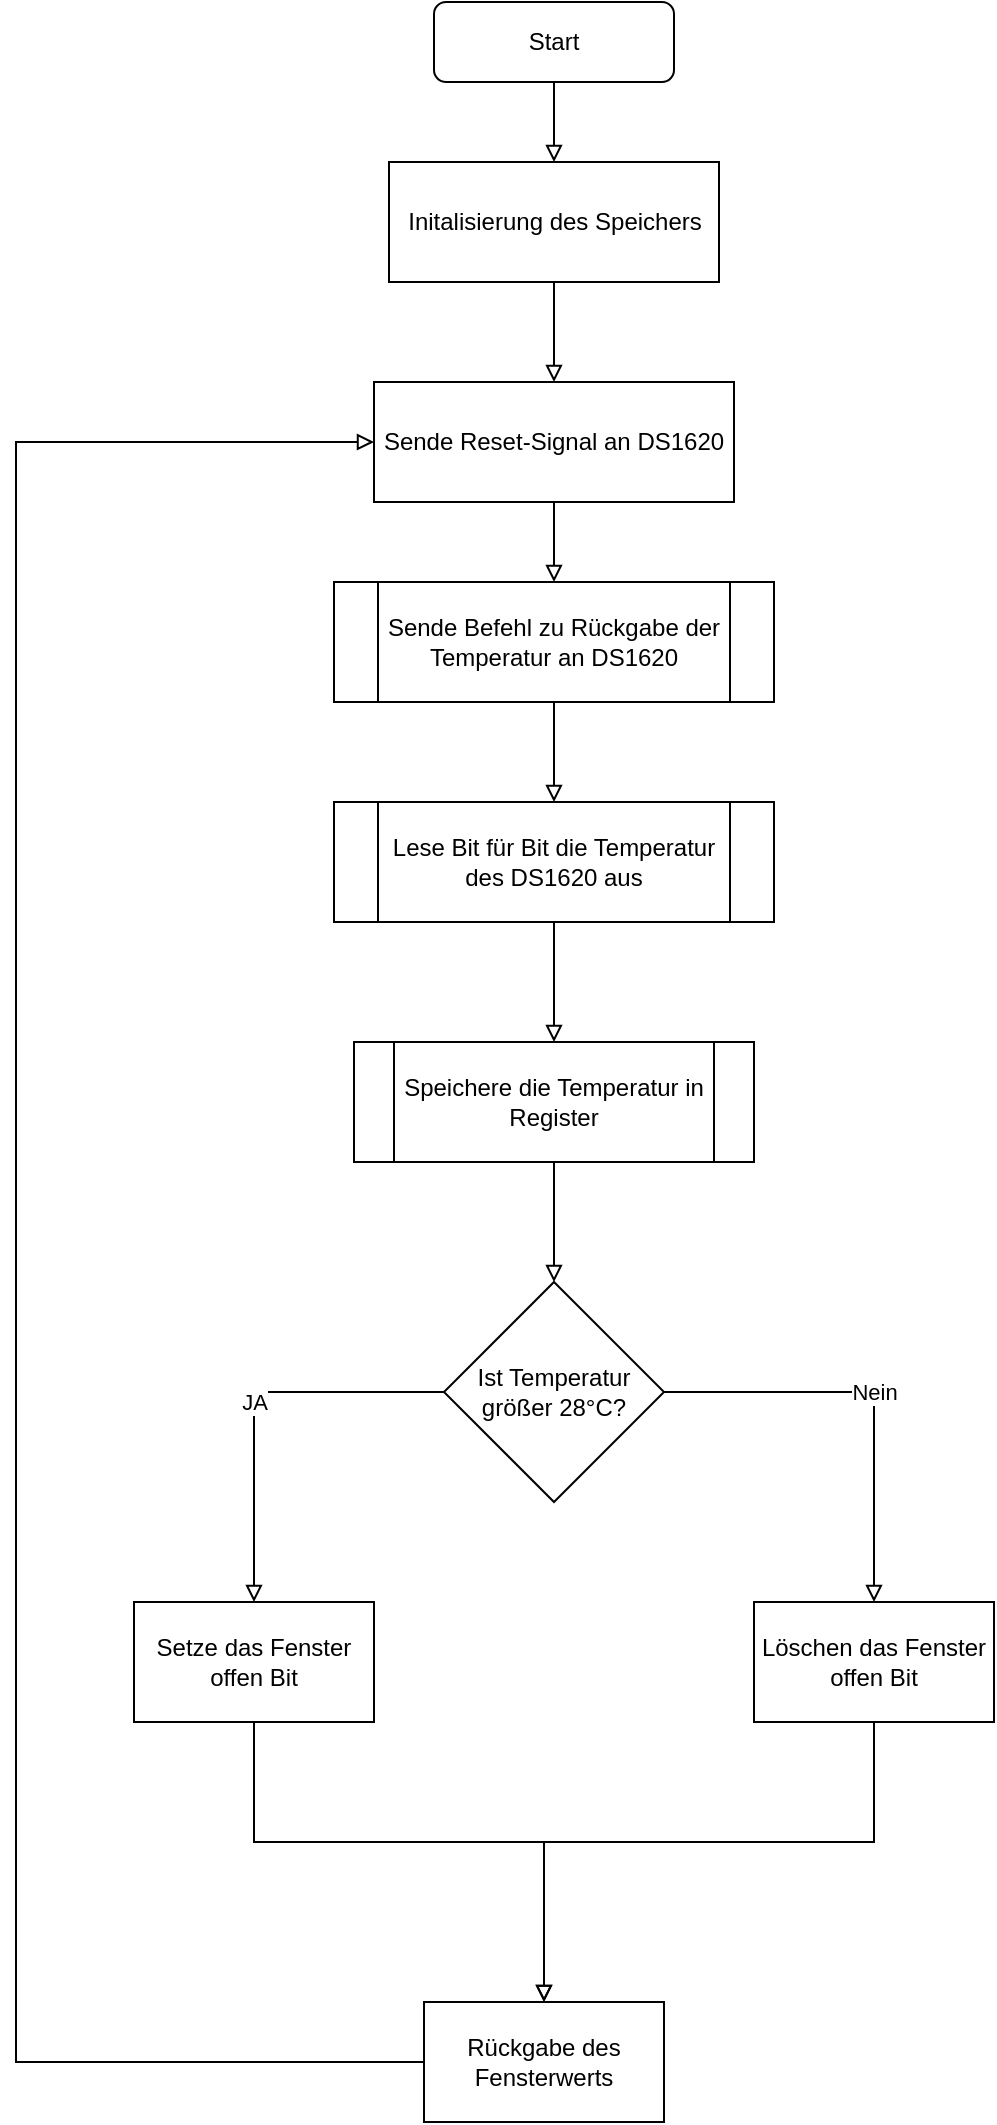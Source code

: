 <mxfile version="20.3.0" type="device"><diagram id="C5RBs43oDa-KdzZeNtuy" name="Page-1"><mxGraphModel dx="2062" dy="1225" grid="1" gridSize="10" guides="1" tooltips="1" connect="1" arrows="1" fold="1" page="1" pageScale="1" pageWidth="827" pageHeight="1169" math="0" shadow="0"><root><mxCell id="WIyWlLk6GJQsqaUBKTNV-0"/><mxCell id="WIyWlLk6GJQsqaUBKTNV-1" parent="WIyWlLk6GJQsqaUBKTNV-0"/><mxCell id="-1Q42DFUnhwFBxoUELYi-1" style="edgeStyle=orthogonalEdgeStyle;rounded=0;orthogonalLoop=1;jettySize=auto;html=1;exitX=0.5;exitY=1;exitDx=0;exitDy=0;entryX=0.5;entryY=0;entryDx=0;entryDy=0;endArrow=block;endFill=0;" parent="WIyWlLk6GJQsqaUBKTNV-1" source="WIyWlLk6GJQsqaUBKTNV-3" target="-1Q42DFUnhwFBxoUELYi-0" edge="1"><mxGeometry relative="1" as="geometry"/></mxCell><mxCell id="WIyWlLk6GJQsqaUBKTNV-3" value="Start" style="rounded=1;whiteSpace=wrap;html=1;fontSize=12;glass=0;strokeWidth=1;shadow=0;" parent="WIyWlLk6GJQsqaUBKTNV-1" vertex="1"><mxGeometry x="349" y="40" width="120" height="40" as="geometry"/></mxCell><mxCell id="-1Q42DFUnhwFBxoUELYi-4" style="edgeStyle=orthogonalEdgeStyle;rounded=0;orthogonalLoop=1;jettySize=auto;html=1;exitX=0.5;exitY=1;exitDx=0;exitDy=0;entryX=0.5;entryY=0;entryDx=0;entryDy=0;endArrow=block;endFill=0;" parent="WIyWlLk6GJQsqaUBKTNV-1" source="-1Q42DFUnhwFBxoUELYi-0" target="-1Q42DFUnhwFBxoUELYi-2" edge="1"><mxGeometry relative="1" as="geometry"/></mxCell><mxCell id="-1Q42DFUnhwFBxoUELYi-0" value="Initalisierung des Speichers" style="rounded=0;whiteSpace=wrap;html=1;" parent="WIyWlLk6GJQsqaUBKTNV-1" vertex="1"><mxGeometry x="326.5" y="120" width="165" height="60" as="geometry"/></mxCell><mxCell id="-1Q42DFUnhwFBxoUELYi-6" value="" style="edgeStyle=orthogonalEdgeStyle;rounded=0;orthogonalLoop=1;jettySize=auto;html=1;endArrow=block;endFill=0;" parent="WIyWlLk6GJQsqaUBKTNV-1" source="-1Q42DFUnhwFBxoUELYi-2" target="-1Q42DFUnhwFBxoUELYi-5" edge="1"><mxGeometry relative="1" as="geometry"/></mxCell><mxCell id="-1Q42DFUnhwFBxoUELYi-2" value="Sende Reset-Signal an DS1620" style="whiteSpace=wrap;html=1;rounded=0;" parent="WIyWlLk6GJQsqaUBKTNV-1" vertex="1"><mxGeometry x="319" y="230" width="180" height="60" as="geometry"/></mxCell><mxCell id="-1Q42DFUnhwFBxoUELYi-8" value="" style="edgeStyle=orthogonalEdgeStyle;rounded=0;orthogonalLoop=1;jettySize=auto;html=1;endArrow=block;endFill=0;" parent="WIyWlLk6GJQsqaUBKTNV-1" source="-1Q42DFUnhwFBxoUELYi-5" target="-1Q42DFUnhwFBxoUELYi-7" edge="1"><mxGeometry relative="1" as="geometry"/></mxCell><mxCell id="-1Q42DFUnhwFBxoUELYi-5" value="Sende Befehl zu Rückgabe der Temperatur an DS1620" style="shape=process;whiteSpace=wrap;html=1;backgroundOutline=1;rounded=0;" parent="WIyWlLk6GJQsqaUBKTNV-1" vertex="1"><mxGeometry x="299" y="330" width="220" height="60" as="geometry"/></mxCell><mxCell id="-1Q42DFUnhwFBxoUELYi-10" value="" style="edgeStyle=orthogonalEdgeStyle;rounded=0;orthogonalLoop=1;jettySize=auto;html=1;endArrow=block;endFill=0;" parent="WIyWlLk6GJQsqaUBKTNV-1" source="-1Q42DFUnhwFBxoUELYi-7" target="-1Q42DFUnhwFBxoUELYi-9" edge="1"><mxGeometry relative="1" as="geometry"/></mxCell><mxCell id="-1Q42DFUnhwFBxoUELYi-7" value="Lese Bit für Bit die Temperatur des DS1620 aus" style="shape=process;whiteSpace=wrap;html=1;backgroundOutline=1;rounded=0;" parent="WIyWlLk6GJQsqaUBKTNV-1" vertex="1"><mxGeometry x="299" y="440" width="220" height="60" as="geometry"/></mxCell><mxCell id="-1Q42DFUnhwFBxoUELYi-13" value="" style="edgeStyle=orthogonalEdgeStyle;rounded=0;orthogonalLoop=1;jettySize=auto;html=1;endArrow=block;endFill=0;" parent="WIyWlLk6GJQsqaUBKTNV-1" source="-1Q42DFUnhwFBxoUELYi-9" target="-1Q42DFUnhwFBxoUELYi-12" edge="1"><mxGeometry relative="1" as="geometry"/></mxCell><mxCell id="-1Q42DFUnhwFBxoUELYi-9" value="Speichere die Temperatur in Register" style="shape=process;whiteSpace=wrap;html=1;backgroundOutline=1;rounded=0;" parent="WIyWlLk6GJQsqaUBKTNV-1" vertex="1"><mxGeometry x="309" y="560" width="200" height="60" as="geometry"/></mxCell><mxCell id="-1Q42DFUnhwFBxoUELYi-15" value="JA" style="edgeStyle=orthogonalEdgeStyle;rounded=0;orthogonalLoop=1;jettySize=auto;html=1;endArrow=block;endFill=0;" parent="WIyWlLk6GJQsqaUBKTNV-1" source="-1Q42DFUnhwFBxoUELYi-12" target="-1Q42DFUnhwFBxoUELYi-14" edge="1"><mxGeometry relative="1" as="geometry"/></mxCell><mxCell id="-1Q42DFUnhwFBxoUELYi-18" value="Nein" style="edgeStyle=orthogonalEdgeStyle;rounded=0;orthogonalLoop=1;jettySize=auto;html=1;endArrow=block;endFill=0;" parent="WIyWlLk6GJQsqaUBKTNV-1" source="-1Q42DFUnhwFBxoUELYi-12" target="-1Q42DFUnhwFBxoUELYi-17" edge="1"><mxGeometry relative="1" as="geometry"/></mxCell><mxCell id="-1Q42DFUnhwFBxoUELYi-12" value="Ist Temperatur größer 28°C?" style="rhombus;whiteSpace=wrap;html=1;rounded=0;" parent="WIyWlLk6GJQsqaUBKTNV-1" vertex="1"><mxGeometry x="354" y="680" width="110" height="110" as="geometry"/></mxCell><mxCell id="-1Q42DFUnhwFBxoUELYi-21" style="edgeStyle=orthogonalEdgeStyle;rounded=0;orthogonalLoop=1;jettySize=auto;html=1;exitX=0.5;exitY=1;exitDx=0;exitDy=0;entryX=0.5;entryY=0;entryDx=0;entryDy=0;endArrow=block;endFill=0;" parent="WIyWlLk6GJQsqaUBKTNV-1" source="-1Q42DFUnhwFBxoUELYi-14" target="-1Q42DFUnhwFBxoUELYi-19" edge="1"><mxGeometry relative="1" as="geometry"><Array as="points"><mxPoint x="259" y="960"/><mxPoint x="404" y="960"/></Array></mxGeometry></mxCell><mxCell id="-1Q42DFUnhwFBxoUELYi-14" value="Setze das Fenster offen Bit" style="whiteSpace=wrap;html=1;rounded=0;" parent="WIyWlLk6GJQsqaUBKTNV-1" vertex="1"><mxGeometry x="199" y="840" width="120" height="60" as="geometry"/></mxCell><mxCell id="-1Q42DFUnhwFBxoUELYi-20" value="" style="edgeStyle=orthogonalEdgeStyle;rounded=0;orthogonalLoop=1;jettySize=auto;html=1;endArrow=block;endFill=0;" parent="WIyWlLk6GJQsqaUBKTNV-1" source="-1Q42DFUnhwFBxoUELYi-17" target="-1Q42DFUnhwFBxoUELYi-19" edge="1"><mxGeometry relative="1" as="geometry"><Array as="points"><mxPoint x="569" y="960"/><mxPoint x="404" y="960"/></Array></mxGeometry></mxCell><mxCell id="-1Q42DFUnhwFBxoUELYi-17" value="Löschen das Fenster offen Bit" style="whiteSpace=wrap;html=1;rounded=0;" parent="WIyWlLk6GJQsqaUBKTNV-1" vertex="1"><mxGeometry x="509" y="840" width="120" height="60" as="geometry"/></mxCell><mxCell id="-1Q42DFUnhwFBxoUELYi-22" style="edgeStyle=orthogonalEdgeStyle;rounded=0;orthogonalLoop=1;jettySize=auto;html=1;exitX=0;exitY=0.5;exitDx=0;exitDy=0;endArrow=block;endFill=0;entryX=0;entryY=0.5;entryDx=0;entryDy=0;" parent="WIyWlLk6GJQsqaUBKTNV-1" source="-1Q42DFUnhwFBxoUELYi-19" target="-1Q42DFUnhwFBxoUELYi-2" edge="1"><mxGeometry relative="1" as="geometry"><mxPoint x="90" y="200" as="targetPoint"/><Array as="points"><mxPoint x="140" y="1070"/><mxPoint x="140" y="260"/></Array></mxGeometry></mxCell><mxCell id="-1Q42DFUnhwFBxoUELYi-19" value="Rückgabe des Fensterwerts" style="whiteSpace=wrap;html=1;rounded=0;" parent="WIyWlLk6GJQsqaUBKTNV-1" vertex="1"><mxGeometry x="344" y="1040" width="120" height="60" as="geometry"/></mxCell></root></mxGraphModel></diagram></mxfile>